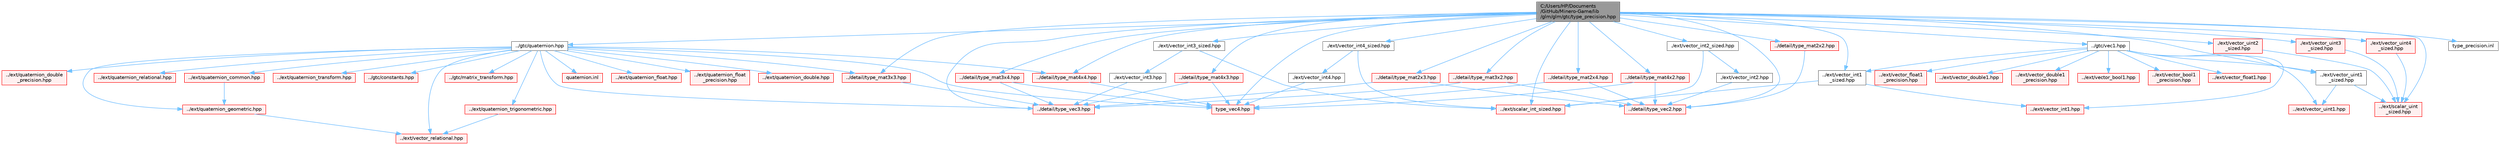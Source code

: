 digraph "C:/Users/HP/Documents/GitHub/Minero-Game/lib/glm/glm/gtc/type_precision.hpp"
{
 // LATEX_PDF_SIZE
  bgcolor="transparent";
  edge [fontname=Helvetica,fontsize=10,labelfontname=Helvetica,labelfontsize=10];
  node [fontname=Helvetica,fontsize=10,shape=box,height=0.2,width=0.4];
  Node1 [id="Node000001",label="C:/Users/HP/Documents\l/GitHub/Minero-Game/lib\l/glm/glm/gtc/type_precision.hpp",height=0.2,width=0.4,color="gray40", fillcolor="grey60", style="filled", fontcolor="black",tooltip=" "];
  Node1 -> Node2 [id="edge173_Node000001_Node000002",color="steelblue1",style="solid",tooltip=" "];
  Node2 [id="Node000002",label="../gtc/quaternion.hpp",height=0.2,width=0.4,color="grey40", fillcolor="white", style="filled",URL="$lib_2glm_2glm_2gtc_2quaternion_8hpp.html",tooltip=" "];
  Node2 -> Node3 [id="edge174_Node000002_Node000003",color="steelblue1",style="solid",tooltip=" "];
  Node3 [id="Node000003",label="../gtc/constants.hpp",height=0.2,width=0.4,color="red", fillcolor="#FFF0F0", style="filled",URL="$lib_2glm_2glm_2gtc_2constants_8hpp.html",tooltip=" "];
  Node2 -> Node12 [id="edge175_Node000002_Node000012",color="steelblue1",style="solid",tooltip=" "];
  Node12 [id="Node000012",label="../gtc/matrix_transform.hpp",height=0.2,width=0.4,color="red", fillcolor="#FFF0F0", style="filled",URL="$lib_2glm_2glm_2gtc_2matrix__transform_8hpp.html",tooltip=" "];
  Node2 -> Node146 [id="edge176_Node000002_Node000146",color="steelblue1",style="solid",tooltip=" "];
  Node146 [id="Node000146",label="../ext/vector_relational.hpp",height=0.2,width=0.4,color="red", fillcolor="#FFF0F0", style="filled",URL="$lib_2glm_2glm_2ext_2vector__relational_8hpp.html",tooltip=" "];
  Node2 -> Node149 [id="edge177_Node000002_Node000149",color="steelblue1",style="solid",tooltip=" "];
  Node149 [id="Node000149",label="../ext/quaternion_common.hpp",height=0.2,width=0.4,color="red", fillcolor="#FFF0F0", style="filled",URL="$lib_2glm_2glm_2ext_2quaternion__common_8hpp.html",tooltip=" "];
  Node149 -> Node150 [id="edge178_Node000149_Node000150",color="steelblue1",style="solid",tooltip=" "];
  Node150 [id="Node000150",label="../ext/quaternion_geometric.hpp",height=0.2,width=0.4,color="red", fillcolor="#FFF0F0", style="filled",URL="$lib_2glm_2glm_2ext_2quaternion__geometric_8hpp.html",tooltip=" "];
  Node150 -> Node146 [id="edge179_Node000150_Node000146",color="steelblue1",style="solid",tooltip=" "];
  Node2 -> Node154 [id="edge180_Node000002_Node000154",color="steelblue1",style="solid",tooltip=" "];
  Node154 [id="Node000154",label="../ext/quaternion_float.hpp",height=0.2,width=0.4,color="red", fillcolor="#FFF0F0", style="filled",URL="$lib_2glm_2glm_2ext_2quaternion__float_8hpp.html",tooltip=" "];
  Node2 -> Node159 [id="edge181_Node000002_Node000159",color="steelblue1",style="solid",tooltip=" "];
  Node159 [id="Node000159",label="../ext/quaternion_float\l_precision.hpp",height=0.2,width=0.4,color="red", fillcolor="#FFF0F0", style="filled",URL="$lib_2glm_2glm_2ext_2quaternion__float__precision_8hpp.html",tooltip=" "];
  Node2 -> Node160 [id="edge182_Node000002_Node000160",color="steelblue1",style="solid",tooltip=" "];
  Node160 [id="Node000160",label="../ext/quaternion_double.hpp",height=0.2,width=0.4,color="red", fillcolor="#FFF0F0", style="filled",URL="$lib_2glm_2glm_2ext_2quaternion__double_8hpp.html",tooltip=" "];
  Node2 -> Node161 [id="edge183_Node000002_Node000161",color="steelblue1",style="solid",tooltip=" "];
  Node161 [id="Node000161",label="../ext/quaternion_double\l_precision.hpp",height=0.2,width=0.4,color="red", fillcolor="#FFF0F0", style="filled",URL="$lib_2glm_2glm_2ext_2quaternion__double__precision_8hpp.html",tooltip=" "];
  Node2 -> Node156 [id="edge184_Node000002_Node000156",color="steelblue1",style="solid",tooltip=" "];
  Node156 [id="Node000156",label="../ext/quaternion_relational.hpp",height=0.2,width=0.4,color="red", fillcolor="#FFF0F0", style="filled",URL="$lib_2glm_2glm_2ext_2quaternion__relational_8hpp.html",tooltip=" "];
  Node2 -> Node150 [id="edge185_Node000002_Node000150",color="steelblue1",style="solid",tooltip=" "];
  Node2 -> Node162 [id="edge186_Node000002_Node000162",color="steelblue1",style="solid",tooltip=" "];
  Node162 [id="Node000162",label="../ext/quaternion_trigonometric.hpp",height=0.2,width=0.4,color="red", fillcolor="#FFF0F0", style="filled",URL="$lib_2glm_2glm_2ext_2quaternion__trigonometric_8hpp.html",tooltip=" "];
  Node162 -> Node146 [id="edge187_Node000162_Node000146",color="steelblue1",style="solid",tooltip=" "];
  Node2 -> Node164 [id="edge188_Node000002_Node000164",color="steelblue1",style="solid",tooltip=" "];
  Node164 [id="Node000164",label="../ext/quaternion_transform.hpp",height=0.2,width=0.4,color="red", fillcolor="#FFF0F0", style="filled",URL="$lib_2glm_2glm_2ext_2quaternion__transform_8hpp.html",tooltip=" "];
  Node2 -> Node91 [id="edge189_Node000002_Node000091",color="steelblue1",style="solid",tooltip=" "];
  Node91 [id="Node000091",label="../detail/type_mat3x3.hpp",height=0.2,width=0.4,color="red", fillcolor="#FFF0F0", style="filled",URL="$lib_2glm_2glm_2detail_2type__mat3x3_8hpp.html",tooltip=" "];
  Node91 -> Node39 [id="edge190_Node000091_Node000039",color="steelblue1",style="solid",tooltip=" "];
  Node39 [id="Node000039",label="../detail/type_vec3.hpp",height=0.2,width=0.4,color="red", fillcolor="#FFF0F0", style="filled",URL="$lib_2glm_2glm_2detail_2type__vec3_8hpp.html",tooltip=" "];
  Node2 -> Node15 [id="edge191_Node000002_Node000015",color="steelblue1",style="solid",tooltip=" "];
  Node15 [id="Node000015",label="../detail/type_mat4x4.hpp",height=0.2,width=0.4,color="red", fillcolor="#FFF0F0", style="filled",URL="$lib_2glm_2glm_2detail_2type__mat4x4_8hpp.html",tooltip=" "];
  Node15 -> Node16 [id="edge192_Node000015_Node000016",color="steelblue1",style="solid",tooltip=" "];
  Node16 [id="Node000016",label="type_vec4.hpp",height=0.2,width=0.4,color="red", fillcolor="#FFF0F0", style="filled",URL="$lib_2glm_2glm_2detail_2type__vec4_8hpp.html",tooltip=" "];
  Node2 -> Node39 [id="edge193_Node000002_Node000039",color="steelblue1",style="solid",tooltip=" "];
  Node2 -> Node16 [id="edge194_Node000002_Node000016",color="steelblue1",style="solid",tooltip=" "];
  Node2 -> Node166 [id="edge195_Node000002_Node000166",color="steelblue1",style="solid",tooltip=" "];
  Node166 [id="Node000166",label="quaternion.inl",height=0.2,width=0.4,color="red", fillcolor="#FFF0F0", style="filled",URL="$lib_2glm_2glm_2gtc_2quaternion_8inl.html",tooltip=" "];
  Node1 -> Node169 [id="edge196_Node000001_Node000169",color="steelblue1",style="solid",tooltip=" "];
  Node169 [id="Node000169",label="../gtc/vec1.hpp",height=0.2,width=0.4,color="grey40", fillcolor="white", style="filled",URL="$lib_2glm_2glm_2gtc_2vec1_8hpp.html",tooltip=" "];
  Node169 -> Node170 [id="edge197_Node000169_Node000170",color="steelblue1",style="solid",tooltip=" "];
  Node170 [id="Node000170",label="../ext/vector_bool1.hpp",height=0.2,width=0.4,color="red", fillcolor="#FFF0F0", style="filled",URL="$lib_2glm_2glm_2ext_2vector__bool1_8hpp.html",tooltip=" "];
  Node169 -> Node171 [id="edge198_Node000169_Node000171",color="steelblue1",style="solid",tooltip=" "];
  Node171 [id="Node000171",label="../ext/vector_bool1\l_precision.hpp",height=0.2,width=0.4,color="red", fillcolor="#FFF0F0", style="filled",URL="$lib_2glm_2glm_2ext_2vector__bool1__precision_8hpp.html",tooltip=" "];
  Node169 -> Node172 [id="edge199_Node000169_Node000172",color="steelblue1",style="solid",tooltip=" "];
  Node172 [id="Node000172",label="../ext/vector_float1.hpp",height=0.2,width=0.4,color="red", fillcolor="#FFF0F0", style="filled",URL="$lib_2glm_2glm_2ext_2vector__float1_8hpp.html",tooltip=" "];
  Node169 -> Node173 [id="edge200_Node000169_Node000173",color="steelblue1",style="solid",tooltip=" "];
  Node173 [id="Node000173",label="../ext/vector_float1\l_precision.hpp",height=0.2,width=0.4,color="red", fillcolor="#FFF0F0", style="filled",URL="$lib_2glm_2glm_2ext_2vector__float1__precision_8hpp.html",tooltip=" "];
  Node169 -> Node174 [id="edge201_Node000169_Node000174",color="steelblue1",style="solid",tooltip=" "];
  Node174 [id="Node000174",label="../ext/vector_double1.hpp",height=0.2,width=0.4,color="red", fillcolor="#FFF0F0", style="filled",URL="$lib_2glm_2glm_2ext_2vector__double1_8hpp.html",tooltip=" "];
  Node169 -> Node175 [id="edge202_Node000169_Node000175",color="steelblue1",style="solid",tooltip=" "];
  Node175 [id="Node000175",label="../ext/vector_double1\l_precision.hpp",height=0.2,width=0.4,color="red", fillcolor="#FFF0F0", style="filled",URL="$lib_2glm_2glm_2ext_2vector__double1__precision_8hpp.html",tooltip=" "];
  Node169 -> Node176 [id="edge203_Node000169_Node000176",color="steelblue1",style="solid",tooltip=" "];
  Node176 [id="Node000176",label="../ext/vector_int1.hpp",height=0.2,width=0.4,color="red", fillcolor="#FFF0F0", style="filled",URL="$lib_2glm_2glm_2ext_2vector__int1_8hpp.html",tooltip=" "];
  Node169 -> Node177 [id="edge204_Node000169_Node000177",color="steelblue1",style="solid",tooltip=" "];
  Node177 [id="Node000177",label="../ext/vector_int1\l_sized.hpp",height=0.2,width=0.4,color="grey40", fillcolor="white", style="filled",URL="$lib_2glm_2glm_2ext_2vector__int1__sized_8hpp.html",tooltip=" "];
  Node177 -> Node176 [id="edge205_Node000177_Node000176",color="steelblue1",style="solid",tooltip=" "];
  Node177 -> Node33 [id="edge206_Node000177_Node000033",color="steelblue1",style="solid",tooltip=" "];
  Node33 [id="Node000033",label="../ext/scalar_int_sized.hpp",height=0.2,width=0.4,color="red", fillcolor="#FFF0F0", style="filled",URL="$lib_2glm_2glm_2ext_2scalar__int__sized_8hpp.html",tooltip=" "];
  Node169 -> Node178 [id="edge207_Node000169_Node000178",color="steelblue1",style="solid",tooltip=" "];
  Node178 [id="Node000178",label="../ext/vector_uint1.hpp",height=0.2,width=0.4,color="red", fillcolor="#FFF0F0", style="filled",URL="$lib_2glm_2glm_2ext_2vector__uint1_8hpp.html",tooltip=" "];
  Node169 -> Node179 [id="edge208_Node000169_Node000179",color="steelblue1",style="solid",tooltip=" "];
  Node179 [id="Node000179",label="../ext/vector_uint1\l_sized.hpp",height=0.2,width=0.4,color="grey40", fillcolor="white", style="filled",URL="$lib_2glm_2glm_2ext_2vector__uint1__sized_8hpp.html",tooltip=" "];
  Node179 -> Node178 [id="edge209_Node000179_Node000178",color="steelblue1",style="solid",tooltip=" "];
  Node179 -> Node36 [id="edge210_Node000179_Node000036",color="steelblue1",style="solid",tooltip=" "];
  Node36 [id="Node000036",label="../ext/scalar_uint\l_sized.hpp",height=0.2,width=0.4,color="red", fillcolor="#FFF0F0", style="filled",URL="$lib_2glm_2glm_2ext_2scalar__uint__sized_8hpp.html",tooltip=" "];
  Node1 -> Node177 [id="edge211_Node000001_Node000177",color="steelblue1",style="solid",tooltip=" "];
  Node1 -> Node32 [id="edge212_Node000001_Node000032",color="steelblue1",style="solid",tooltip=" "];
  Node32 [id="Node000032",label="./ext/vector_int2_sized.hpp",height=0.2,width=0.4,color="grey40", fillcolor="white", style="filled",URL="$lib_2glm_2glm_2ext_2vector__int2__sized_8hpp.html",tooltip=" "];
  Node32 -> Node31 [id="edge213_Node000032_Node000031",color="steelblue1",style="solid",tooltip=" "];
  Node31 [id="Node000031",label="./ext/vector_int2.hpp",height=0.2,width=0.4,color="grey40", fillcolor="white", style="filled",URL="$lib_2glm_2glm_2ext_2vector__int2_8hpp.html",tooltip=" "];
  Node31 -> Node24 [id="edge214_Node000031_Node000024",color="steelblue1",style="solid",tooltip=" "];
  Node24 [id="Node000024",label="../detail/type_vec2.hpp",height=0.2,width=0.4,color="red", fillcolor="#FFF0F0", style="filled",URL="$lib_2glm_2glm_2detail_2type__vec2_8hpp.html",tooltip=" "];
  Node32 -> Node33 [id="edge215_Node000032_Node000033",color="steelblue1",style="solid",tooltip=" "];
  Node1 -> Node47 [id="edge216_Node000001_Node000047",color="steelblue1",style="solid",tooltip=" "];
  Node47 [id="Node000047",label="./ext/vector_int3_sized.hpp",height=0.2,width=0.4,color="grey40", fillcolor="white", style="filled",URL="$lib_2glm_2glm_2ext_2vector__int3__sized_8hpp.html",tooltip=" "];
  Node47 -> Node46 [id="edge217_Node000047_Node000046",color="steelblue1",style="solid",tooltip=" "];
  Node46 [id="Node000046",label="./ext/vector_int3.hpp",height=0.2,width=0.4,color="grey40", fillcolor="white", style="filled",URL="$lib_2glm_2glm_2ext_2vector__int3_8hpp.html",tooltip=" "];
  Node46 -> Node39 [id="edge218_Node000046_Node000039",color="steelblue1",style="solid",tooltip=" "];
  Node47 -> Node33 [id="edge219_Node000047_Node000033",color="steelblue1",style="solid",tooltip=" "];
  Node1 -> Node58 [id="edge220_Node000001_Node000058",color="steelblue1",style="solid",tooltip=" "];
  Node58 [id="Node000058",label="./ext/vector_int4_sized.hpp",height=0.2,width=0.4,color="grey40", fillcolor="white", style="filled",URL="$lib_2glm_2glm_2ext_2vector__int4__sized_8hpp.html",tooltip=" "];
  Node58 -> Node57 [id="edge221_Node000058_Node000057",color="steelblue1",style="solid",tooltip=" "];
  Node57 [id="Node000057",label="./ext/vector_int4.hpp",height=0.2,width=0.4,color="grey40", fillcolor="white", style="filled",URL="$lib_2glm_2glm_2ext_2vector__int4_8hpp.html",tooltip=" "];
  Node57 -> Node16 [id="edge222_Node000057_Node000016",color="steelblue1",style="solid",tooltip=" "];
  Node58 -> Node33 [id="edge223_Node000058_Node000033",color="steelblue1",style="solid",tooltip=" "];
  Node1 -> Node33 [id="edge224_Node000001_Node000033",color="steelblue1",style="solid",tooltip=" "];
  Node1 -> Node179 [id="edge225_Node000001_Node000179",color="steelblue1",style="solid",tooltip=" "];
  Node1 -> Node35 [id="edge226_Node000001_Node000035",color="steelblue1",style="solid",tooltip=" "];
  Node35 [id="Node000035",label="./ext/vector_uint2\l_sized.hpp",height=0.2,width=0.4,color="red", fillcolor="#FFF0F0", style="filled",URL="$lib_2glm_2glm_2ext_2vector__uint2__sized_8hpp.html",tooltip=" "];
  Node35 -> Node36 [id="edge227_Node000035_Node000036",color="steelblue1",style="solid",tooltip=" "];
  Node1 -> Node49 [id="edge228_Node000001_Node000049",color="steelblue1",style="solid",tooltip=" "];
  Node49 [id="Node000049",label="./ext/vector_uint3\l_sized.hpp",height=0.2,width=0.4,color="red", fillcolor="#FFF0F0", style="filled",URL="$lib_2glm_2glm_2ext_2vector__uint3__sized_8hpp.html",tooltip=" "];
  Node49 -> Node36 [id="edge229_Node000049_Node000036",color="steelblue1",style="solid",tooltip=" "];
  Node1 -> Node60 [id="edge230_Node000001_Node000060",color="steelblue1",style="solid",tooltip=" "];
  Node60 [id="Node000060",label="./ext/vector_uint4\l_sized.hpp",height=0.2,width=0.4,color="red", fillcolor="#FFF0F0", style="filled",URL="$lib_2glm_2glm_2ext_2vector__uint4__sized_8hpp.html",tooltip=" "];
  Node60 -> Node36 [id="edge231_Node000060_Node000036",color="steelblue1",style="solid",tooltip=" "];
  Node1 -> Node36 [id="edge232_Node000001_Node000036",color="steelblue1",style="solid",tooltip=" "];
  Node1 -> Node24 [id="edge233_Node000001_Node000024",color="steelblue1",style="solid",tooltip=" "];
  Node1 -> Node39 [id="edge234_Node000001_Node000039",color="steelblue1",style="solid",tooltip=" "];
  Node1 -> Node16 [id="edge235_Node000001_Node000016",color="steelblue1",style="solid",tooltip=" "];
  Node1 -> Node63 [id="edge236_Node000001_Node000063",color="steelblue1",style="solid",tooltip=" "];
  Node63 [id="Node000063",label="../detail/type_mat2x2.hpp",height=0.2,width=0.4,color="red", fillcolor="#FFF0F0", style="filled",URL="$lib_2glm_2glm_2detail_2type__mat2x2_8hpp.html",tooltip=" "];
  Node63 -> Node24 [id="edge237_Node000063_Node000024",color="steelblue1",style="solid",tooltip=" "];
  Node1 -> Node70 [id="edge238_Node000001_Node000070",color="steelblue1",style="solid",tooltip=" "];
  Node70 [id="Node000070",label="../detail/type_mat2x3.hpp",height=0.2,width=0.4,color="red", fillcolor="#FFF0F0", style="filled",URL="$lib_2glm_2glm_2detail_2type__mat2x3_8hpp.html",tooltip=" "];
  Node70 -> Node24 [id="edge239_Node000070_Node000024",color="steelblue1",style="solid",tooltip=" "];
  Node70 -> Node39 [id="edge240_Node000070_Node000039",color="steelblue1",style="solid",tooltip=" "];
  Node1 -> Node77 [id="edge241_Node000001_Node000077",color="steelblue1",style="solid",tooltip=" "];
  Node77 [id="Node000077",label="../detail/type_mat2x4.hpp",height=0.2,width=0.4,color="red", fillcolor="#FFF0F0", style="filled",URL="$lib_2glm_2glm_2detail_2type__mat2x4_8hpp.html",tooltip=" "];
  Node77 -> Node24 [id="edge242_Node000077_Node000024",color="steelblue1",style="solid",tooltip=" "];
  Node77 -> Node16 [id="edge243_Node000077_Node000016",color="steelblue1",style="solid",tooltip=" "];
  Node1 -> Node84 [id="edge244_Node000001_Node000084",color="steelblue1",style="solid",tooltip=" "];
  Node84 [id="Node000084",label="../detail/type_mat3x2.hpp",height=0.2,width=0.4,color="red", fillcolor="#FFF0F0", style="filled",URL="$lib_2glm_2glm_2detail_2type__mat3x2_8hpp.html",tooltip=" "];
  Node84 -> Node24 [id="edge245_Node000084_Node000024",color="steelblue1",style="solid",tooltip=" "];
  Node84 -> Node39 [id="edge246_Node000084_Node000039",color="steelblue1",style="solid",tooltip=" "];
  Node1 -> Node91 [id="edge247_Node000001_Node000091",color="steelblue1",style="solid",tooltip=" "];
  Node1 -> Node98 [id="edge248_Node000001_Node000098",color="steelblue1",style="solid",tooltip=" "];
  Node98 [id="Node000098",label="../detail/type_mat3x4.hpp",height=0.2,width=0.4,color="red", fillcolor="#FFF0F0", style="filled",URL="$lib_2glm_2glm_2detail_2type__mat3x4_8hpp.html",tooltip=" "];
  Node98 -> Node39 [id="edge249_Node000098_Node000039",color="steelblue1",style="solid",tooltip=" "];
  Node98 -> Node16 [id="edge250_Node000098_Node000016",color="steelblue1",style="solid",tooltip=" "];
  Node1 -> Node105 [id="edge251_Node000001_Node000105",color="steelblue1",style="solid",tooltip=" "];
  Node105 [id="Node000105",label="../detail/type_mat4x2.hpp",height=0.2,width=0.4,color="red", fillcolor="#FFF0F0", style="filled",URL="$lib_2glm_2glm_2detail_2type__mat4x2_8hpp.html",tooltip=" "];
  Node105 -> Node24 [id="edge252_Node000105_Node000024",color="steelblue1",style="solid",tooltip=" "];
  Node105 -> Node16 [id="edge253_Node000105_Node000016",color="steelblue1",style="solid",tooltip=" "];
  Node1 -> Node112 [id="edge254_Node000001_Node000112",color="steelblue1",style="solid",tooltip=" "];
  Node112 [id="Node000112",label="../detail/type_mat4x3.hpp",height=0.2,width=0.4,color="red", fillcolor="#FFF0F0", style="filled",URL="$lib_2glm_2glm_2detail_2type__mat4x3_8hpp.html",tooltip=" "];
  Node112 -> Node39 [id="edge255_Node000112_Node000039",color="steelblue1",style="solid",tooltip=" "];
  Node112 -> Node16 [id="edge256_Node000112_Node000016",color="steelblue1",style="solid",tooltip=" "];
  Node1 -> Node15 [id="edge257_Node000001_Node000015",color="steelblue1",style="solid",tooltip=" "];
  Node1 -> Node180 [id="edge258_Node000001_Node000180",color="steelblue1",style="solid",tooltip=" "];
  Node180 [id="Node000180",label="type_precision.inl",height=0.2,width=0.4,color="grey40", fillcolor="white", style="filled",URL="$lib_2glm_2glm_2gtc_2type__precision_8inl.html",tooltip=" "];
}
